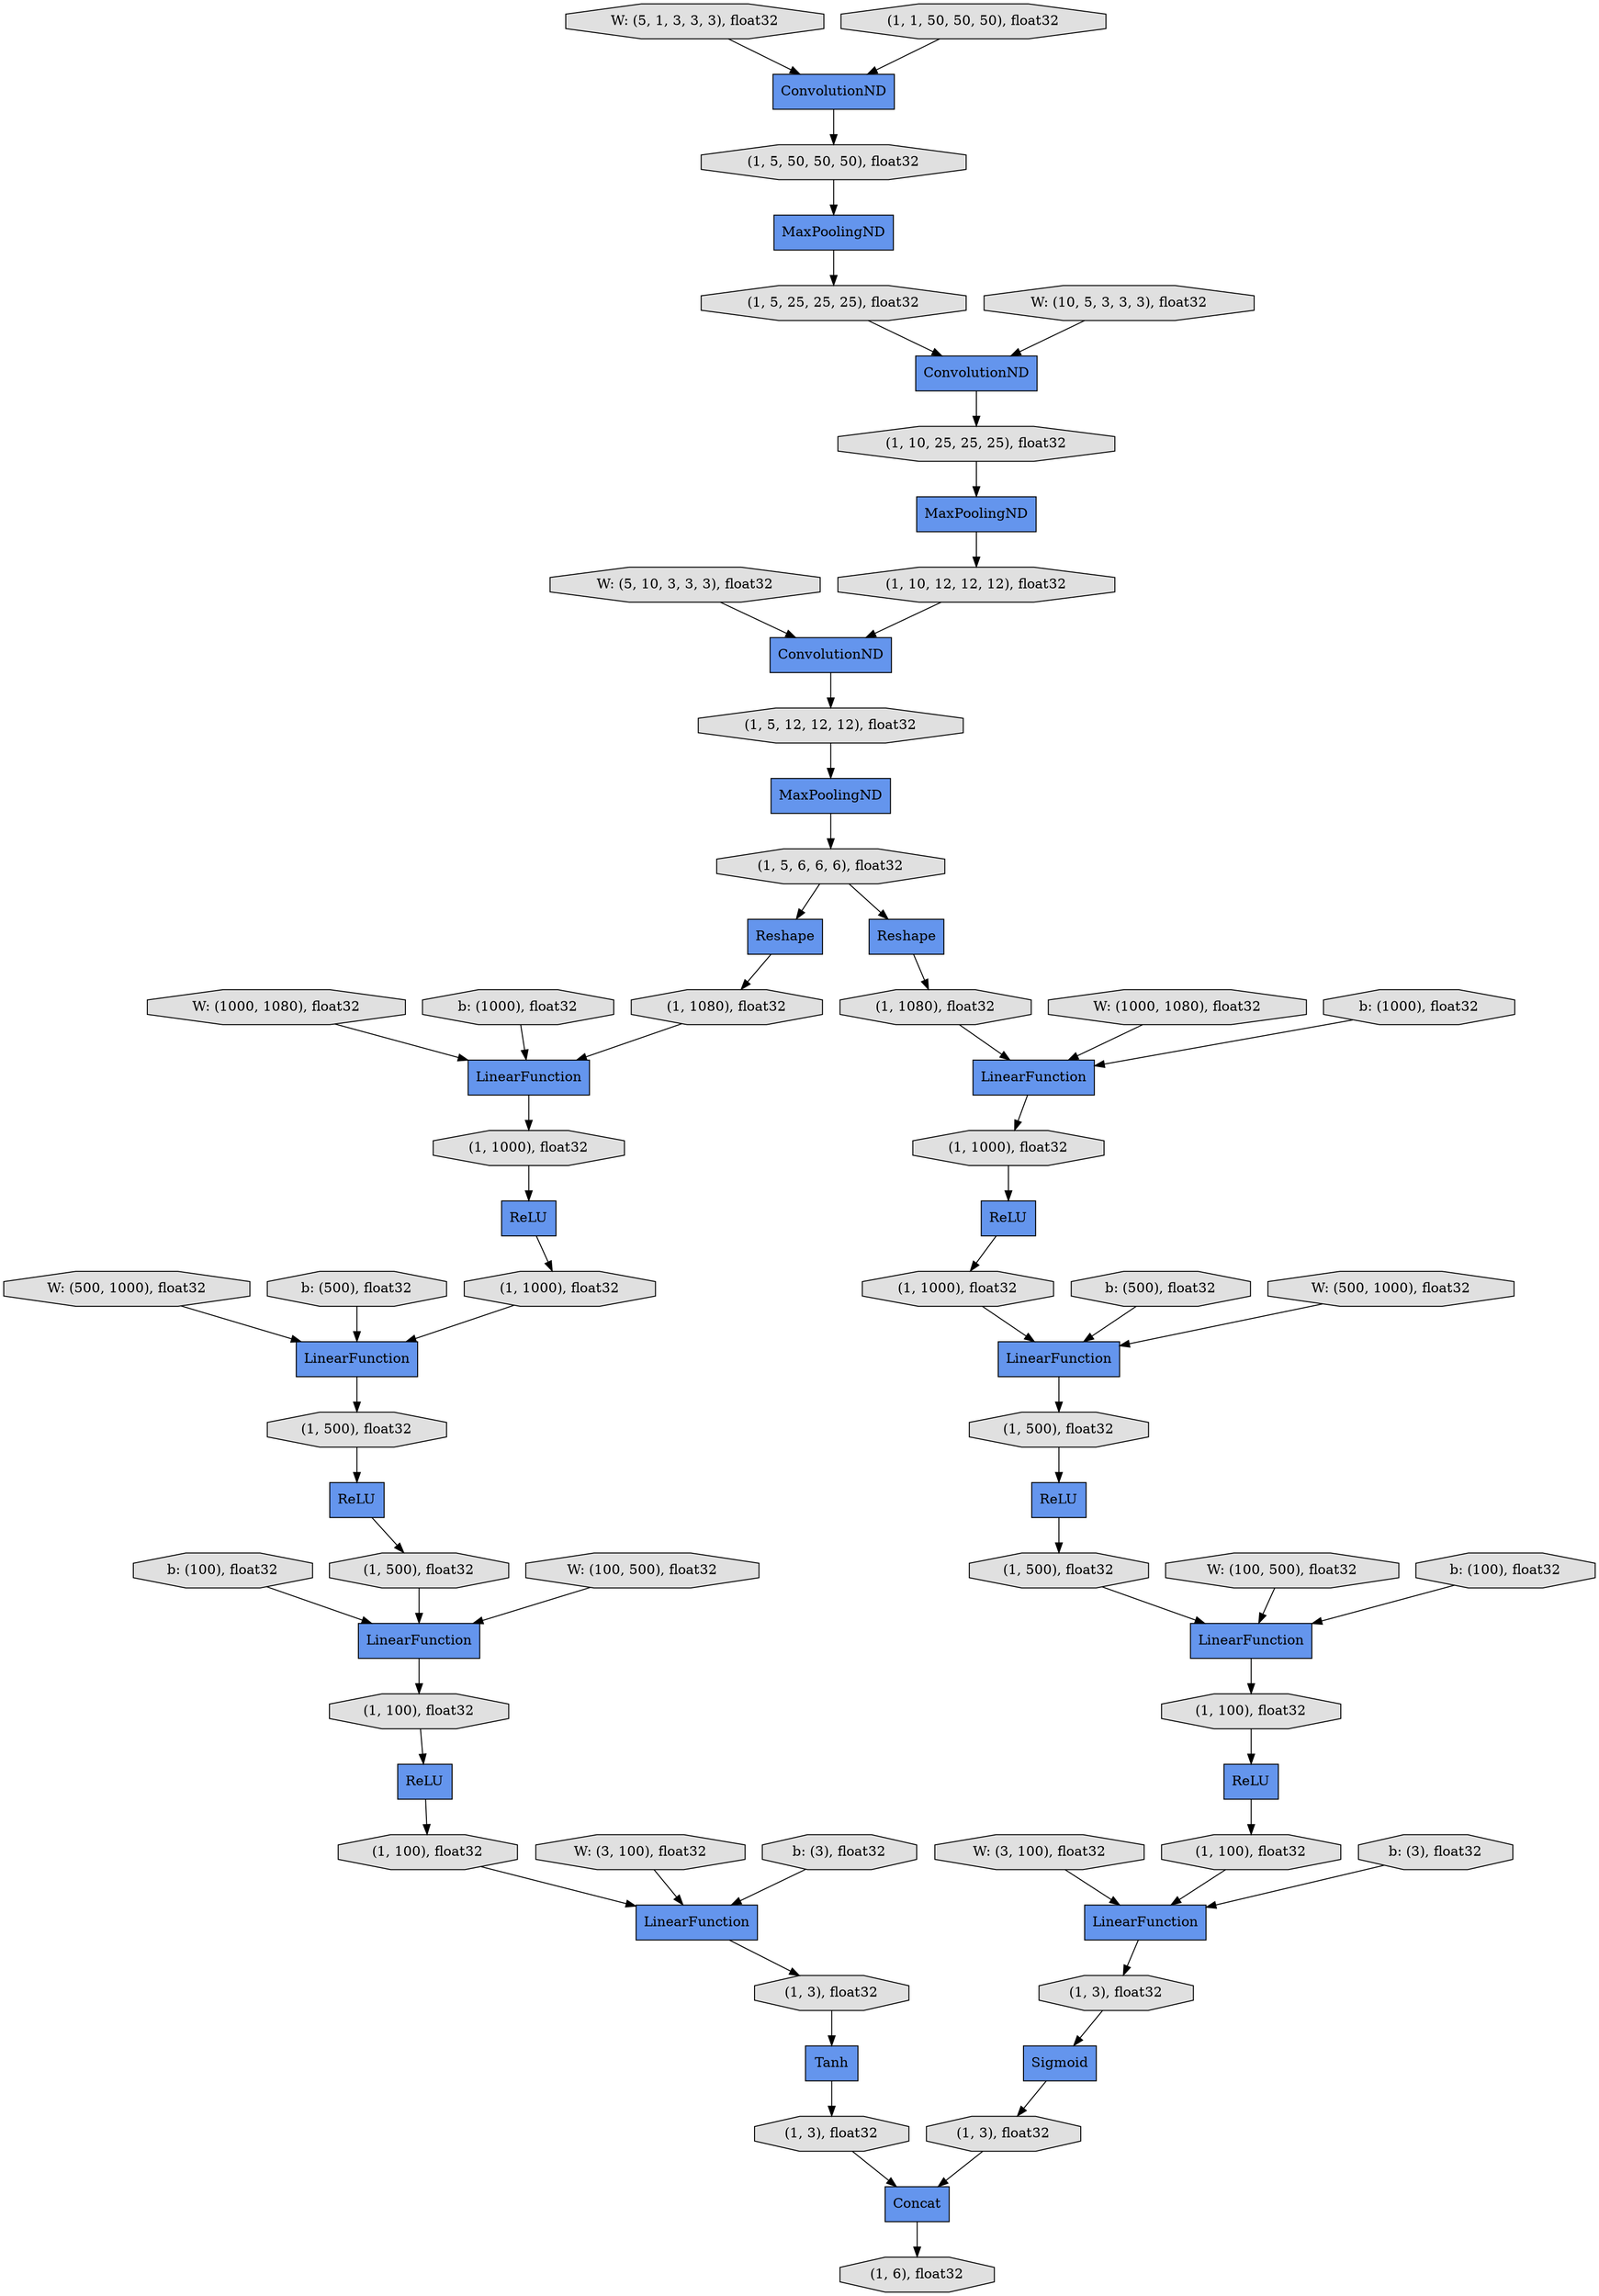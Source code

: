 digraph graphname{rankdir=TB;139943117195304 [label="b: (100), float32",fillcolor="#E0E0E0",shape="octagon",style="filled"];139943051858048 [label="ReLU",fillcolor="#6495ED",shape="record",style="filled"];139943051692184 [label="(1, 100), float32",fillcolor="#E0E0E0",shape="octagon",style="filled"];139943051858104 [label="ReLU",fillcolor="#6495ED",shape="record",style="filled"];139943051692240 [label="(1, 500), float32",fillcolor="#E0E0E0",shape="octagon",style="filled"];139943117195472 [label="(1, 5, 25, 25, 25), float32",fillcolor="#E0E0E0",shape="octagon",style="filled"];139943051858160 [label="(1, 500), float32",fillcolor="#E0E0E0",shape="octagon",style="filled"];139943051692296 [label="(1, 1000), float32",fillcolor="#E0E0E0",shape="octagon",style="filled"];139943117162760 [label="b: (500), float32",fillcolor="#E0E0E0",shape="octagon",style="filled"];139943117193456 [label="W: (1000, 1080), float32",fillcolor="#E0E0E0",shape="octagon",style="filled"];139943117160688 [label="W: (5, 1, 3, 3, 3), float32",fillcolor="#E0E0E0",shape="octagon",style="filled"];139943051692352 [label="ReLU",fillcolor="#6495ED",shape="record",style="filled"];139943051690336 [label="ConvolutionND",fillcolor="#6495ED",shape="record",style="filled"];139943051858328 [label="LinearFunction",fillcolor="#6495ED",shape="record",style="filled"];139943117195696 [label="W: (3, 100), float32",fillcolor="#E0E0E0",shape="octagon",style="filled"];139943051692464 [label="Reshape",fillcolor="#6495ED",shape="record",style="filled"];139943117193680 [label="b: (1000), float32",fillcolor="#E0E0E0",shape="octagon",style="filled"];139943051692520 [label="(1, 3), float32",fillcolor="#E0E0E0",shape="octagon",style="filled"];139943051858440 [label="(1, 500), float32",fillcolor="#E0E0E0",shape="octagon",style="filled"];139943051690504 [label="(1, 10, 25, 25, 25), float32",fillcolor="#E0E0E0",shape="octagon",style="filled"];139943051692576 [label="ReLU",fillcolor="#6495ED",shape="record",style="filled"];139943051858552 [label="Tanh",fillcolor="#6495ED",shape="record",style="filled"];139943051690616 [label="(1, 1000), float32",fillcolor="#E0E0E0",shape="octagon",style="filled"];139943117163152 [label="W: (100, 500), float32",fillcolor="#E0E0E0",shape="octagon",style="filled"];139943051692688 [label="(1, 1080), float32",fillcolor="#E0E0E0",shape="octagon",style="filled"];139943051858608 [label="(1, 100), float32",fillcolor="#E0E0E0",shape="octagon",style="filled"];139943051692744 [label="LinearFunction",fillcolor="#6495ED",shape="record",style="filled"];139943051691960 [label="(1, 5, 12, 12, 12), float32",fillcolor="#E0E0E0",shape="octagon",style="filled"];139943117161192 [label="W: (10, 5, 3, 3, 3), float32",fillcolor="#E0E0E0",shape="octagon",style="filled"];139943117196088 [label="b: (3), float32",fillcolor="#E0E0E0",shape="octagon",style="filled"];139943051858776 [label="Concat",fillcolor="#6495ED",shape="record",style="filled"];139943117077360 [label="MaxPoolingND",fillcolor="#6495ED",shape="record",style="filled"];139943117194128 [label="W: (500, 1000), float32",fillcolor="#E0E0E0",shape="octagon",style="filled"];139943051690896 [label="MaxPoolingND",fillcolor="#6495ED",shape="record",style="filled"];139943051858888 [label="(1, 100), float32",fillcolor="#E0E0E0",shape="octagon",style="filled"];139943051690952 [label="(1, 1000), float32",fillcolor="#E0E0E0",shape="octagon",style="filled"];139943117163544 [label="b: (100), float32",fillcolor="#E0E0E0",shape="octagon",style="filled"];139943117077528 [label="ConvolutionND",fillcolor="#6495ED",shape="record",style="filled"];139943117161528 [label="W: (5, 10, 3, 3, 3), float32",fillcolor="#E0E0E0",shape="octagon",style="filled"];139943117196312 [label="(1, 1, 50, 50, 50), float32",fillcolor="#E0E0E0",shape="octagon",style="filled"];139943051693136 [label="Reshape",fillcolor="#6495ED",shape="record",style="filled"];139943051859056 [label="(1, 3), float32",fillcolor="#E0E0E0",shape="octagon",style="filled"];139943051691120 [label="LinearFunction",fillcolor="#6495ED",shape="record",style="filled"];139943051693192 [label="ReLU",fillcolor="#6495ED",shape="record",style="filled"];139943051693304 [label="LinearFunction",fillcolor="#6495ED",shape="record",style="filled"];139943051691288 [label="LinearFunction",fillcolor="#6495ED",shape="record",style="filled"];139943117194520 [label="b: (500), float32",fillcolor="#E0E0E0",shape="octagon",style="filled"];139943117196592 [label="ConvolutionND",fillcolor="#6495ED",shape="record",style="filled"];139943051693416 [label="(1, 1080), float32",fillcolor="#E0E0E0",shape="octagon",style="filled"];139943051691400 [label="ReLU",fillcolor="#6495ED",shape="record",style="filled"];139943051859336 [label="(1, 3), float32",fillcolor="#E0E0E0",shape="octagon",style="filled"];139943117163936 [label="W: (3, 100), float32",fillcolor="#E0E0E0",shape="octagon",style="filled"];139943117161864 [label="W: (1000, 1080), float32",fillcolor="#E0E0E0",shape="octagon",style="filled"];139943051691456 [label="(1, 5, 6, 6, 6), float32",fillcolor="#E0E0E0",shape="octagon",style="filled"];139943051693528 [label="(1, 3), float32",fillcolor="#E0E0E0",shape="octagon",style="filled"];139943117196760 [label="(1, 5, 50, 50, 50), float32",fillcolor="#E0E0E0",shape="octagon",style="filled"];139943051693584 [label="(1, 100), float32",fillcolor="#E0E0E0",shape="octagon",style="filled"];139943051859504 [label="(1, 6), float32",fillcolor="#E0E0E0",shape="octagon",style="filled"];139943117162088 [label="b: (1000), float32",fillcolor="#E0E0E0",shape="octagon",style="filled"];139943051693696 [label="LinearFunction",fillcolor="#6495ED",shape="record",style="filled"];139943117194912 [label="W: (100, 500), float32",fillcolor="#E0E0E0",shape="octagon",style="filled"];139943051693752 [label="LinearFunction",fillcolor="#6495ED",shape="record",style="filled"];139943051691736 [label="Sigmoid",fillcolor="#6495ED",shape="record",style="filled"];139943051693808 [label="(1, 10, 12, 12, 12), float32",fillcolor="#E0E0E0",shape="octagon",style="filled"];139943051691792 [label="(1, 500), float32",fillcolor="#E0E0E0",shape="octagon",style="filled"];139943117164328 [label="b: (3), float32",fillcolor="#E0E0E0",shape="octagon",style="filled"];139943117197096 [label="MaxPoolingND",fillcolor="#6495ED",shape="record",style="filled"];139943051691848 [label="LinearFunction",fillcolor="#6495ED",shape="record",style="filled"];139943117162424 [label="W: (500, 1000), float32",fillcolor="#E0E0E0",shape="octagon",style="filled"];139943051694032 [label="(1, 1000), float32",fillcolor="#E0E0E0",shape="octagon",style="filled"];139943117194912 -> 139943051693752;139943117163936 -> 139943051691848;139943051692688 -> 139943051693304;139943051690336 -> 139943051691960;139943117077528 -> 139943117196760;139943051858552 -> 139943051859336;139943051691848 -> 139943051692520;139943117163544 -> 139943051691288;139943051858328 -> 139943051859056;139943117195304 -> 139943051693752;139943117162424 -> 139943051691120;139943051858160 -> 139943051858048;139943117163152 -> 139943051691288;139943117161864 -> 139943051692744;139943051691400 -> 139943051693584;139943117195472 -> 139943117196592;139943117194128 -> 139943051693696;139943117193680 -> 139943051693304;139943051858888 -> 139943051858328;139943051859336 -> 139943051858776;139943051693696 -> 139943051858160;139943117077360 -> 139943117195472;139943051692576 -> 139943051690616;139943051691456 -> 139943051693136;139943051693808 -> 139943051690336;139943051858608 -> 139943051858104;139943051691288 -> 139943051692184;139943117161528 -> 139943051690336;139943117161192 -> 139943117196592;139943117195696 -> 139943051858328;139943051858104 -> 139943051858888;139943051859056 -> 139943051858552;139943051858048 -> 139943051858440;139943051858776 -> 139943051859504;139943051691960 -> 139943051690896;139943051858440 -> 139943051693752;139943051693304 -> 139943051694032;139943117196760 -> 139943117077360;139943051693136 -> 139943051693416;139943051692744 -> 139943051690952;139943051692464 -> 139943051692688;139943117196312 -> 139943117077528;139943051692520 -> 139943051691736;139943051690896 -> 139943051691456;139943051692352 -> 139943051692240;139943051693752 -> 139943051858608;139943117197096 -> 139943051693808;139943051693416 -> 139943051692744;139943051690504 -> 139943117197096;139943117160688 -> 139943117077528;139943051692240 -> 139943051691288;139943117196088 -> 139943051858328;139943051694032 -> 139943051692576;139943051691736 -> 139943051693528;139943051691120 -> 139943051691792;139943117162088 -> 139943051692744;139943051693584 -> 139943051691848;139943051692296 -> 139943051691120;139943117162760 -> 139943051691120;139943117194520 -> 139943051693696;139943051693528 -> 139943051858776;139943051691792 -> 139943051692352;139943051690952 -> 139943051693192;139943117193456 -> 139943051693304;139943051691456 -> 139943051692464;139943117196592 -> 139943051690504;139943051692184 -> 139943051691400;139943051693192 -> 139943051692296;139943051690616 -> 139943051693696;139943117164328 -> 139943051691848;}